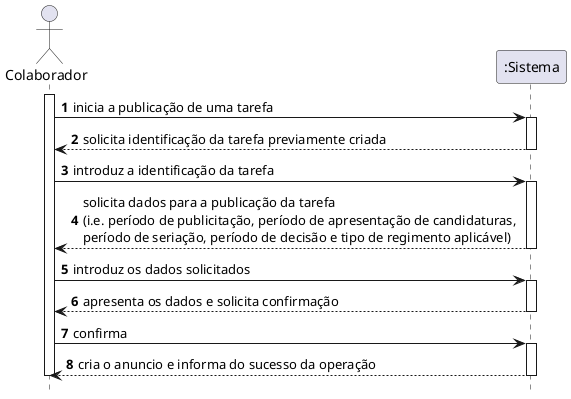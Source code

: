 @startuml
hide footbox
autonumber
actor "Colaborador" as COL

participant ":Sistema" as SIST

activate COL

    COL -> SIST : inicia a publicação de uma tarefa

    activate SIST
        SIST --> COL : solicita identificação da tarefa previamente criada
    deactivate SIST

    COL -> SIST : introduz a identificação da tarefa
    
    activate SIST
        SIST --> COL : solicita dados para a publicação da tarefa \n(i.e. período de publicitação, período de apresentação de candidaturas, \nperíodo de seriação, período de decisão e tipo de regimento aplicável)
    deactivate SIST

    COL -> SIST : introduz os dados solicitados
    
    activate SIST
        SIST --> COL : apresenta os dados e solicita confirmação
    deactivate SIST

    COL -> SIST : confirma

    activate SIST
        SIST --> COL : cria o anuncio e informa do sucesso da operação
    deactivate SIST

deactivate COL

@enduml